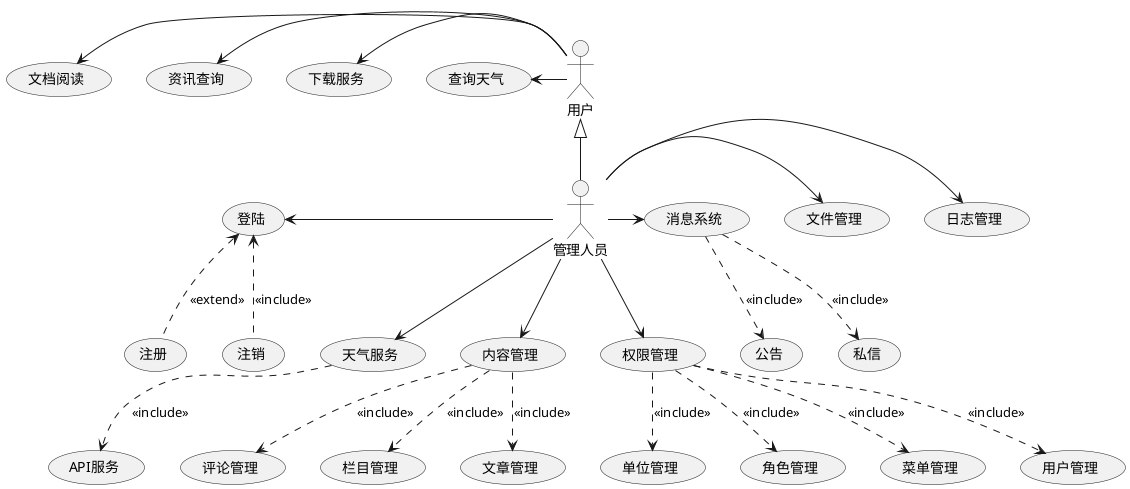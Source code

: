 @startuml
:管理人员: as Admin
:用户: as User

Admin -left-> (登陆)
(登陆) <..(注册):<<extend>>
(登陆) <..(注销):<<include>>
User <|-- Admin

User -left-> (查询天气)
User -left-> (下载服务)
User -left-> (资讯查询)
User -left-> (文档阅读)

Admin -right-> (文件管理)
Admin -right-> (日志管理)
Admin --> (权限管理)
(权限管理) ..> (单位管理):<<include>>
(权限管理) ..> (角色管理):<<include>>
(权限管理) ..> (菜单管理):<<include>>
(权限管理) ..> (用户管理):<<include>>
Admin -right-> (消息系统)
(消息系统) ..> (私信):<<include>>
(消息系统) ..> (公告):<<include>>
Admin --> (天气服务)
(天气服务) ..> (API服务):<<include>>
Admin --> (内容管理)
(内容管理) ..> (文章管理):<<include>>
(内容管理) ..> (评论管理):<<include>>
(内容管理) ..> (栏目管理):<<include>>

@enduml